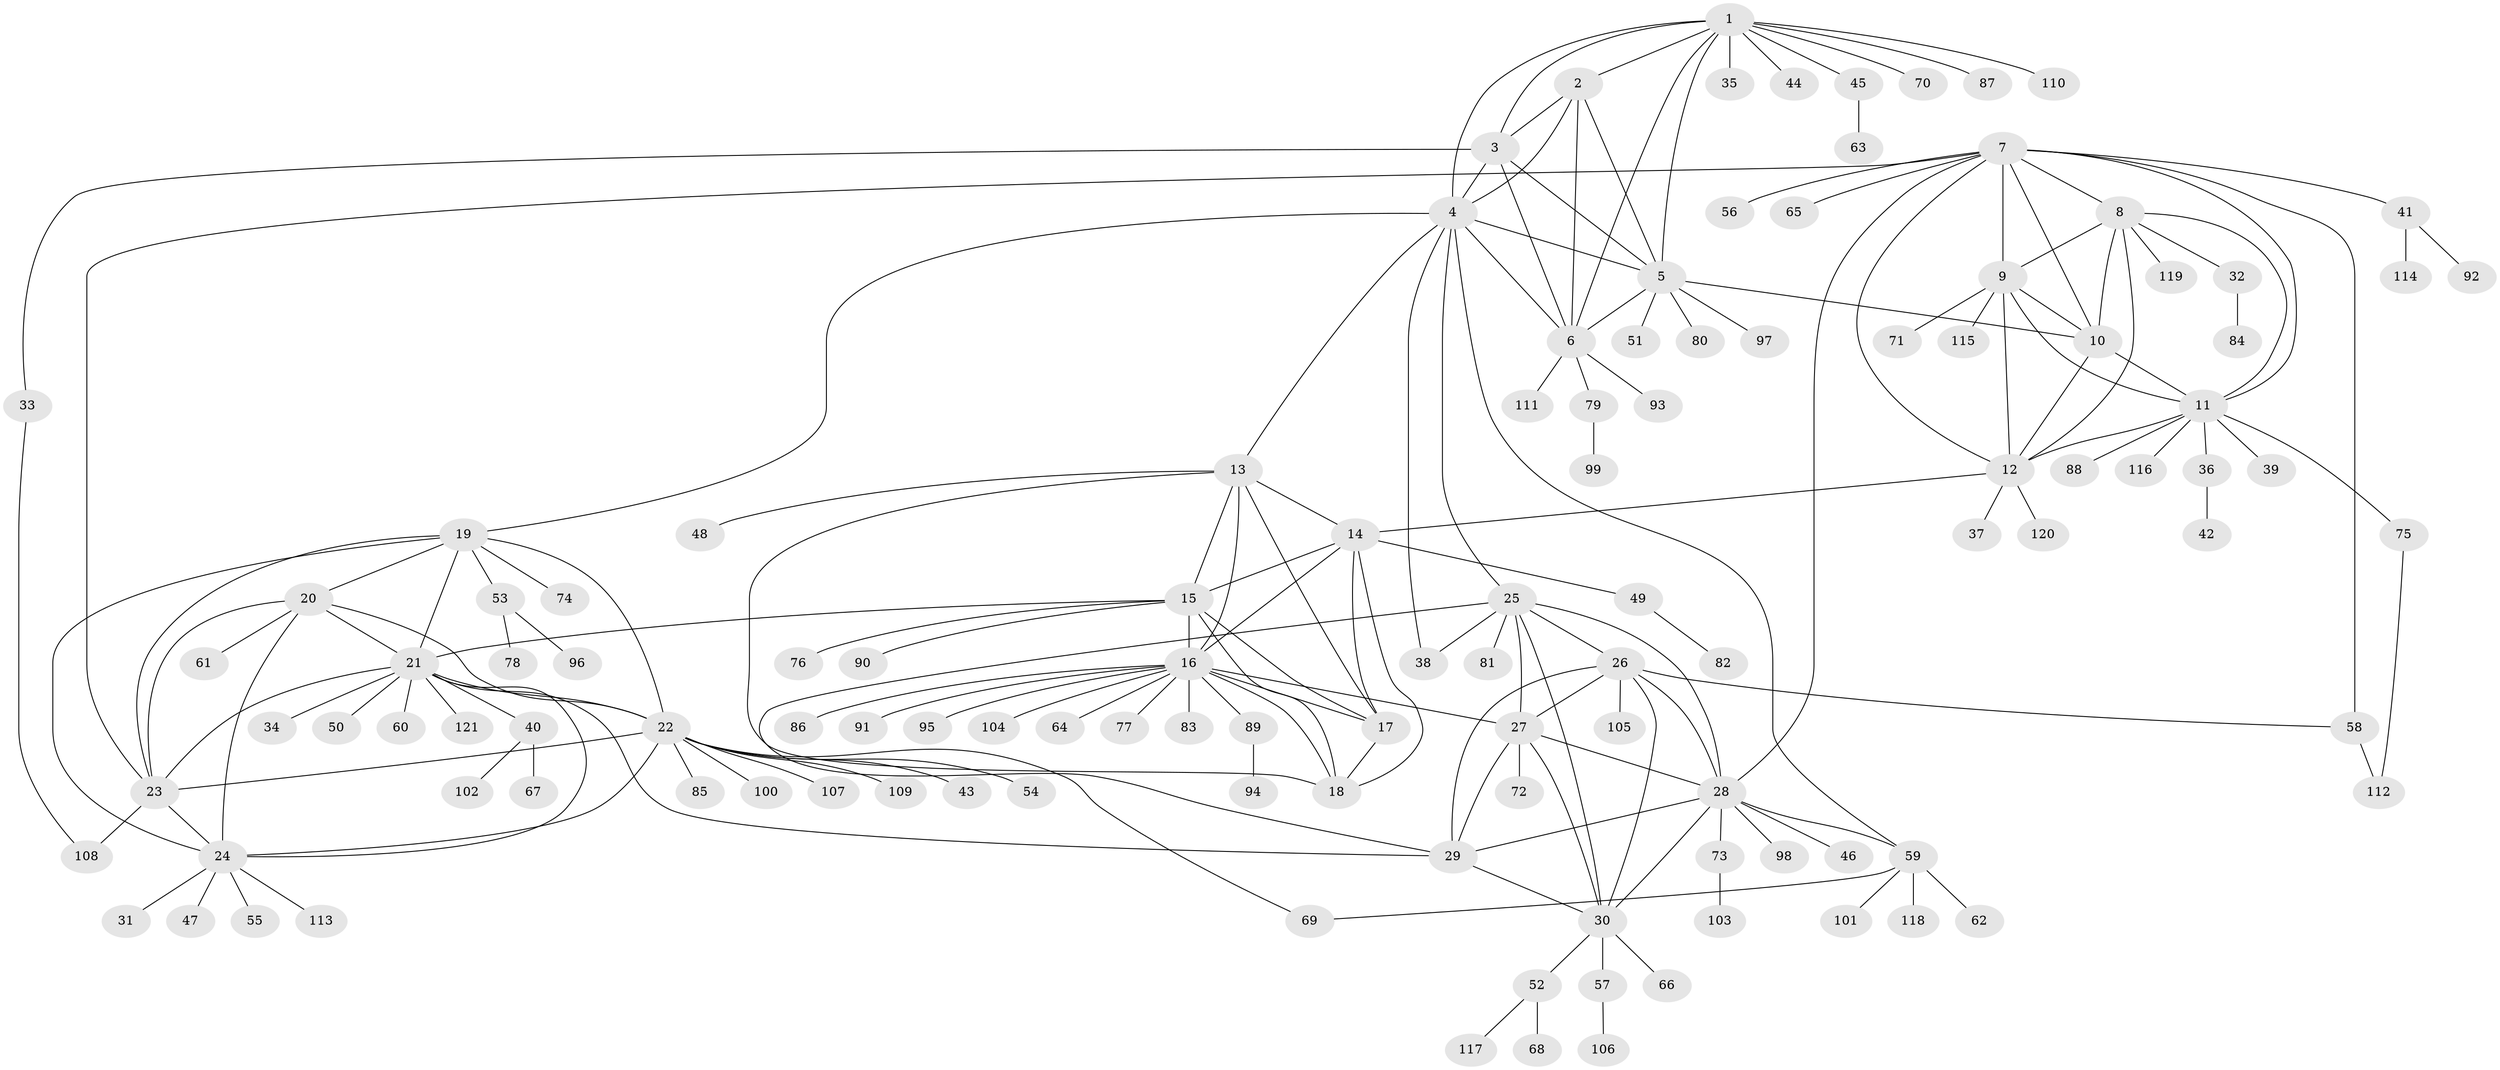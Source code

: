 // Generated by graph-tools (version 1.1) at 2025/50/03/09/25 03:50:30]
// undirected, 121 vertices, 182 edges
graph export_dot {
graph [start="1"]
  node [color=gray90,style=filled];
  1;
  2;
  3;
  4;
  5;
  6;
  7;
  8;
  9;
  10;
  11;
  12;
  13;
  14;
  15;
  16;
  17;
  18;
  19;
  20;
  21;
  22;
  23;
  24;
  25;
  26;
  27;
  28;
  29;
  30;
  31;
  32;
  33;
  34;
  35;
  36;
  37;
  38;
  39;
  40;
  41;
  42;
  43;
  44;
  45;
  46;
  47;
  48;
  49;
  50;
  51;
  52;
  53;
  54;
  55;
  56;
  57;
  58;
  59;
  60;
  61;
  62;
  63;
  64;
  65;
  66;
  67;
  68;
  69;
  70;
  71;
  72;
  73;
  74;
  75;
  76;
  77;
  78;
  79;
  80;
  81;
  82;
  83;
  84;
  85;
  86;
  87;
  88;
  89;
  90;
  91;
  92;
  93;
  94;
  95;
  96;
  97;
  98;
  99;
  100;
  101;
  102;
  103;
  104;
  105;
  106;
  107;
  108;
  109;
  110;
  111;
  112;
  113;
  114;
  115;
  116;
  117;
  118;
  119;
  120;
  121;
  1 -- 2;
  1 -- 3;
  1 -- 4;
  1 -- 5;
  1 -- 6;
  1 -- 35;
  1 -- 44;
  1 -- 45;
  1 -- 70;
  1 -- 87;
  1 -- 110;
  2 -- 3;
  2 -- 4;
  2 -- 5;
  2 -- 6;
  3 -- 4;
  3 -- 5;
  3 -- 6;
  3 -- 33;
  4 -- 5;
  4 -- 6;
  4 -- 13;
  4 -- 19;
  4 -- 25;
  4 -- 38;
  4 -- 59;
  5 -- 6;
  5 -- 10;
  5 -- 51;
  5 -- 80;
  5 -- 97;
  6 -- 79;
  6 -- 93;
  6 -- 111;
  7 -- 8;
  7 -- 9;
  7 -- 10;
  7 -- 11;
  7 -- 12;
  7 -- 23;
  7 -- 28;
  7 -- 41;
  7 -- 56;
  7 -- 58;
  7 -- 65;
  8 -- 9;
  8 -- 10;
  8 -- 11;
  8 -- 12;
  8 -- 32;
  8 -- 119;
  9 -- 10;
  9 -- 11;
  9 -- 12;
  9 -- 71;
  9 -- 115;
  10 -- 11;
  10 -- 12;
  11 -- 12;
  11 -- 36;
  11 -- 39;
  11 -- 75;
  11 -- 88;
  11 -- 116;
  12 -- 14;
  12 -- 37;
  12 -- 120;
  13 -- 14;
  13 -- 15;
  13 -- 16;
  13 -- 17;
  13 -- 18;
  13 -- 48;
  14 -- 15;
  14 -- 16;
  14 -- 17;
  14 -- 18;
  14 -- 49;
  15 -- 16;
  15 -- 17;
  15 -- 18;
  15 -- 21;
  15 -- 76;
  15 -- 90;
  16 -- 17;
  16 -- 18;
  16 -- 27;
  16 -- 64;
  16 -- 77;
  16 -- 83;
  16 -- 86;
  16 -- 89;
  16 -- 91;
  16 -- 95;
  16 -- 104;
  17 -- 18;
  19 -- 20;
  19 -- 21;
  19 -- 22;
  19 -- 23;
  19 -- 24;
  19 -- 53;
  19 -- 74;
  20 -- 21;
  20 -- 22;
  20 -- 23;
  20 -- 24;
  20 -- 61;
  21 -- 22;
  21 -- 23;
  21 -- 24;
  21 -- 29;
  21 -- 34;
  21 -- 40;
  21 -- 50;
  21 -- 60;
  21 -- 121;
  22 -- 23;
  22 -- 24;
  22 -- 43;
  22 -- 54;
  22 -- 69;
  22 -- 85;
  22 -- 100;
  22 -- 107;
  22 -- 109;
  23 -- 24;
  23 -- 108;
  24 -- 31;
  24 -- 47;
  24 -- 55;
  24 -- 113;
  25 -- 26;
  25 -- 27;
  25 -- 28;
  25 -- 29;
  25 -- 30;
  25 -- 38;
  25 -- 81;
  26 -- 27;
  26 -- 28;
  26 -- 29;
  26 -- 30;
  26 -- 58;
  26 -- 105;
  27 -- 28;
  27 -- 29;
  27 -- 30;
  27 -- 72;
  28 -- 29;
  28 -- 30;
  28 -- 46;
  28 -- 59;
  28 -- 73;
  28 -- 98;
  29 -- 30;
  30 -- 52;
  30 -- 57;
  30 -- 66;
  32 -- 84;
  33 -- 108;
  36 -- 42;
  40 -- 67;
  40 -- 102;
  41 -- 92;
  41 -- 114;
  45 -- 63;
  49 -- 82;
  52 -- 68;
  52 -- 117;
  53 -- 78;
  53 -- 96;
  57 -- 106;
  58 -- 112;
  59 -- 62;
  59 -- 69;
  59 -- 101;
  59 -- 118;
  73 -- 103;
  75 -- 112;
  79 -- 99;
  89 -- 94;
}
